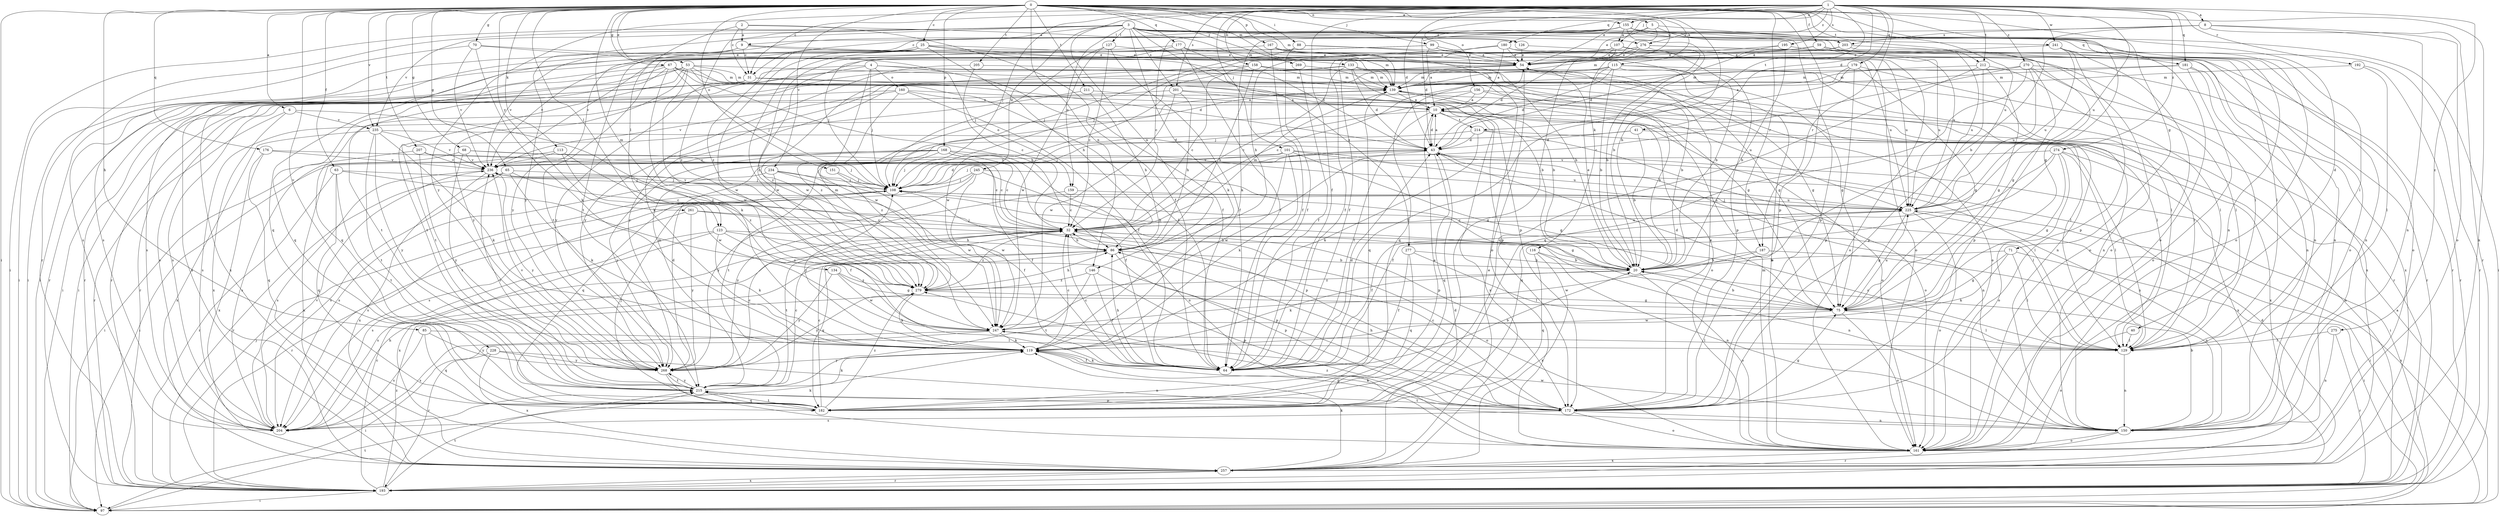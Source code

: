 strict digraph  {
0;
1;
2;
3;
4;
5;
6;
8;
9;
10;
20;
25;
31;
32;
40;
41;
43;
53;
54;
59;
63;
64;
65;
67;
68;
70;
71;
75;
85;
86;
88;
97;
99;
101;
107;
108;
113;
115;
116;
119;
123;
126;
127;
129;
133;
134;
139;
146;
150;
151;
155;
156;
158;
159;
160;
161;
167;
168;
172;
176;
177;
179;
180;
181;
182;
187;
192;
193;
195;
201;
203;
204;
205;
207;
211;
212;
214;
215;
225;
228;
234;
235;
236;
241;
245;
247;
257;
261;
268;
269;
270;
274;
275;
276;
277;
279;
0 -> 5  [label=a];
0 -> 6  [label=a];
0 -> 20  [label=b];
0 -> 25  [label=c];
0 -> 40  [label=d];
0 -> 53  [label=e];
0 -> 59  [label=f];
0 -> 63  [label=f];
0 -> 65  [label=g];
0 -> 67  [label=g];
0 -> 68  [label=g];
0 -> 70  [label=g];
0 -> 71  [label=g];
0 -> 75  [label=g];
0 -> 85  [label=h];
0 -> 88  [label=i];
0 -> 97  [label=i];
0 -> 99  [label=j];
0 -> 113  [label=k];
0 -> 115  [label=k];
0 -> 116  [label=k];
0 -> 123  [label=l];
0 -> 133  [label=m];
0 -> 134  [label=m];
0 -> 139  [label=m];
0 -> 146  [label=n];
0 -> 151  [label=o];
0 -> 155  [label=o];
0 -> 167  [label=p];
0 -> 168  [label=p];
0 -> 172  [label=p];
0 -> 176  [label=q];
0 -> 177  [label=q];
0 -> 187  [label=r];
0 -> 205  [label=t];
0 -> 207  [label=t];
0 -> 211  [label=t];
0 -> 212  [label=t];
0 -> 225  [label=u];
0 -> 228  [label=v];
0 -> 234  [label=v];
0 -> 235  [label=v];
0 -> 257  [label=x];
0 -> 261  [label=y];
0 -> 269  [label=z];
1 -> 8  [label=a];
1 -> 31  [label=c];
1 -> 41  [label=d];
1 -> 43  [label=d];
1 -> 54  [label=e];
1 -> 64  [label=f];
1 -> 101  [label=j];
1 -> 107  [label=j];
1 -> 108  [label=j];
1 -> 146  [label=n];
1 -> 155  [label=o];
1 -> 156  [label=o];
1 -> 158  [label=o];
1 -> 179  [label=q];
1 -> 180  [label=q];
1 -> 181  [label=q];
1 -> 187  [label=r];
1 -> 192  [label=r];
1 -> 195  [label=s];
1 -> 201  [label=s];
1 -> 212  [label=t];
1 -> 214  [label=t];
1 -> 225  [label=u];
1 -> 241  [label=w];
1 -> 268  [label=y];
1 -> 270  [label=z];
1 -> 274  [label=z];
1 -> 275  [label=z];
1 -> 276  [label=z];
2 -> 9  [label=a];
2 -> 31  [label=c];
2 -> 64  [label=f];
2 -> 123  [label=l];
2 -> 126  [label=l];
3 -> 9  [label=a];
3 -> 97  [label=i];
3 -> 119  [label=k];
3 -> 126  [label=l];
3 -> 127  [label=l];
3 -> 129  [label=l];
3 -> 139  [label=m];
3 -> 150  [label=n];
3 -> 159  [label=o];
3 -> 181  [label=q];
3 -> 193  [label=r];
3 -> 201  [label=s];
3 -> 225  [label=u];
3 -> 235  [label=v];
3 -> 241  [label=w];
3 -> 245  [label=w];
3 -> 268  [label=y];
3 -> 276  [label=z];
3 -> 277  [label=z];
3 -> 279  [label=z];
4 -> 75  [label=g];
4 -> 108  [label=j];
4 -> 159  [label=o];
4 -> 160  [label=o];
4 -> 182  [label=q];
4 -> 193  [label=r];
4 -> 247  [label=w];
5 -> 54  [label=e];
5 -> 161  [label=o];
5 -> 182  [label=q];
5 -> 203  [label=s];
5 -> 279  [label=z];
6 -> 193  [label=r];
6 -> 235  [label=v];
6 -> 257  [label=x];
6 -> 279  [label=z];
8 -> 20  [label=b];
8 -> 31  [label=c];
8 -> 150  [label=n];
8 -> 161  [label=o];
8 -> 193  [label=r];
8 -> 203  [label=s];
9 -> 31  [label=c];
9 -> 54  [label=e];
9 -> 225  [label=u];
9 -> 236  [label=v];
9 -> 268  [label=y];
10 -> 43  [label=d];
10 -> 64  [label=f];
10 -> 161  [label=o];
10 -> 204  [label=s];
10 -> 214  [label=t];
10 -> 257  [label=x];
20 -> 54  [label=e];
20 -> 119  [label=k];
20 -> 161  [label=o];
20 -> 279  [label=z];
25 -> 20  [label=b];
25 -> 54  [label=e];
25 -> 86  [label=h];
25 -> 97  [label=i];
25 -> 172  [label=p];
25 -> 182  [label=q];
25 -> 204  [label=s];
25 -> 247  [label=w];
31 -> 43  [label=d];
31 -> 75  [label=g];
31 -> 257  [label=x];
31 -> 268  [label=y];
32 -> 86  [label=h];
32 -> 139  [label=m];
32 -> 150  [label=n];
32 -> 161  [label=o];
32 -> 215  [label=t];
32 -> 225  [label=u];
32 -> 279  [label=z];
40 -> 129  [label=l];
40 -> 161  [label=o];
41 -> 20  [label=b];
41 -> 43  [label=d];
41 -> 108  [label=j];
41 -> 257  [label=x];
43 -> 10  [label=a];
43 -> 97  [label=i];
43 -> 108  [label=j];
43 -> 150  [label=n];
43 -> 182  [label=q];
43 -> 236  [label=v];
53 -> 64  [label=f];
53 -> 97  [label=i];
53 -> 139  [label=m];
53 -> 150  [label=n];
53 -> 172  [label=p];
53 -> 204  [label=s];
53 -> 215  [label=t];
53 -> 247  [label=w];
53 -> 268  [label=y];
54 -> 139  [label=m];
54 -> 161  [label=o];
54 -> 182  [label=q];
54 -> 257  [label=x];
54 -> 268  [label=y];
59 -> 54  [label=e];
59 -> 129  [label=l];
59 -> 161  [label=o];
59 -> 215  [label=t];
59 -> 225  [label=u];
59 -> 279  [label=z];
63 -> 64  [label=f];
63 -> 108  [label=j];
63 -> 182  [label=q];
63 -> 193  [label=r];
63 -> 215  [label=t];
64 -> 20  [label=b];
64 -> 32  [label=c];
64 -> 43  [label=d];
64 -> 86  [label=h];
64 -> 119  [label=k];
65 -> 32  [label=c];
65 -> 108  [label=j];
65 -> 119  [label=k];
65 -> 193  [label=r];
65 -> 204  [label=s];
67 -> 20  [label=b];
67 -> 86  [label=h];
67 -> 108  [label=j];
67 -> 119  [label=k];
67 -> 139  [label=m];
67 -> 182  [label=q];
67 -> 193  [label=r];
67 -> 215  [label=t];
68 -> 32  [label=c];
68 -> 64  [label=f];
68 -> 204  [label=s];
68 -> 215  [label=t];
68 -> 236  [label=v];
70 -> 54  [label=e];
70 -> 64  [label=f];
70 -> 97  [label=i];
70 -> 119  [label=k];
70 -> 236  [label=v];
71 -> 20  [label=b];
71 -> 75  [label=g];
71 -> 97  [label=i];
71 -> 119  [label=k];
71 -> 129  [label=l];
75 -> 20  [label=b];
75 -> 43  [label=d];
75 -> 129  [label=l];
75 -> 161  [label=o];
75 -> 225  [label=u];
75 -> 247  [label=w];
85 -> 129  [label=l];
85 -> 182  [label=q];
85 -> 204  [label=s];
85 -> 268  [label=y];
86 -> 20  [label=b];
86 -> 108  [label=j];
86 -> 172  [label=p];
86 -> 182  [label=q];
86 -> 204  [label=s];
88 -> 54  [label=e];
88 -> 64  [label=f];
88 -> 108  [label=j];
88 -> 161  [label=o];
97 -> 10  [label=a];
97 -> 215  [label=t];
97 -> 225  [label=u];
99 -> 10  [label=a];
99 -> 54  [label=e];
99 -> 172  [label=p];
99 -> 225  [label=u];
99 -> 236  [label=v];
99 -> 247  [label=w];
101 -> 75  [label=g];
101 -> 119  [label=k];
101 -> 150  [label=n];
101 -> 215  [label=t];
101 -> 225  [label=u];
101 -> 236  [label=v];
101 -> 247  [label=w];
107 -> 20  [label=b];
107 -> 43  [label=d];
107 -> 54  [label=e];
107 -> 108  [label=j];
107 -> 150  [label=n];
107 -> 161  [label=o];
107 -> 236  [label=v];
108 -> 43  [label=d];
108 -> 75  [label=g];
108 -> 204  [label=s];
108 -> 225  [label=u];
108 -> 236  [label=v];
113 -> 236  [label=v];
113 -> 247  [label=w];
113 -> 257  [label=x];
113 -> 279  [label=z];
115 -> 20  [label=b];
115 -> 32  [label=c];
115 -> 43  [label=d];
115 -> 75  [label=g];
115 -> 129  [label=l];
115 -> 139  [label=m];
115 -> 161  [label=o];
115 -> 193  [label=r];
116 -> 20  [label=b];
116 -> 150  [label=n];
116 -> 182  [label=q];
116 -> 257  [label=x];
119 -> 32  [label=c];
119 -> 64  [label=f];
119 -> 108  [label=j];
119 -> 172  [label=p];
119 -> 268  [label=y];
123 -> 86  [label=h];
123 -> 119  [label=k];
123 -> 172  [label=p];
123 -> 204  [label=s];
123 -> 257  [label=x];
123 -> 279  [label=z];
126 -> 54  [label=e];
126 -> 161  [label=o];
127 -> 32  [label=c];
127 -> 54  [label=e];
127 -> 64  [label=f];
127 -> 108  [label=j];
127 -> 247  [label=w];
129 -> 32  [label=c];
129 -> 150  [label=n];
133 -> 20  [label=b];
133 -> 32  [label=c];
133 -> 43  [label=d];
133 -> 75  [label=g];
133 -> 97  [label=i];
133 -> 139  [label=m];
133 -> 150  [label=n];
133 -> 247  [label=w];
134 -> 75  [label=g];
134 -> 247  [label=w];
134 -> 268  [label=y];
134 -> 279  [label=z];
139 -> 10  [label=a];
139 -> 129  [label=l];
139 -> 161  [label=o];
139 -> 182  [label=q];
146 -> 64  [label=f];
146 -> 172  [label=p];
146 -> 215  [label=t];
146 -> 279  [label=z];
150 -> 20  [label=b];
150 -> 161  [label=o];
150 -> 193  [label=r];
150 -> 247  [label=w];
151 -> 108  [label=j];
151 -> 247  [label=w];
155 -> 20  [label=b];
155 -> 32  [label=c];
155 -> 43  [label=d];
155 -> 97  [label=i];
155 -> 119  [label=k];
155 -> 161  [label=o];
155 -> 172  [label=p];
155 -> 215  [label=t];
155 -> 107  [label=a];
156 -> 10  [label=a];
156 -> 20  [label=b];
156 -> 108  [label=j];
156 -> 129  [label=l];
156 -> 204  [label=s];
158 -> 20  [label=b];
158 -> 32  [label=c];
158 -> 86  [label=h];
158 -> 139  [label=m];
158 -> 193  [label=r];
158 -> 279  [label=z];
159 -> 32  [label=c];
159 -> 225  [label=u];
159 -> 268  [label=y];
160 -> 10  [label=a];
160 -> 64  [label=f];
160 -> 129  [label=l];
160 -> 193  [label=r];
160 -> 236  [label=v];
160 -> 279  [label=z];
161 -> 139  [label=m];
161 -> 257  [label=x];
161 -> 279  [label=z];
167 -> 54  [label=e];
167 -> 64  [label=f];
167 -> 97  [label=i];
167 -> 139  [label=m];
167 -> 161  [label=o];
168 -> 32  [label=c];
168 -> 64  [label=f];
168 -> 97  [label=i];
168 -> 108  [label=j];
168 -> 129  [label=l];
168 -> 161  [label=o];
168 -> 236  [label=v];
168 -> 268  [label=y];
172 -> 32  [label=c];
172 -> 54  [label=e];
172 -> 75  [label=g];
172 -> 86  [label=h];
172 -> 119  [label=k];
172 -> 150  [label=n];
172 -> 161  [label=o];
172 -> 204  [label=s];
172 -> 215  [label=t];
176 -> 108  [label=j];
176 -> 182  [label=q];
176 -> 236  [label=v];
176 -> 257  [label=x];
177 -> 43  [label=d];
177 -> 54  [label=e];
177 -> 64  [label=f];
177 -> 108  [label=j];
177 -> 247  [label=w];
179 -> 10  [label=a];
179 -> 64  [label=f];
179 -> 75  [label=g];
179 -> 129  [label=l];
179 -> 139  [label=m];
179 -> 172  [label=p];
180 -> 10  [label=a];
180 -> 54  [label=e];
180 -> 64  [label=f];
180 -> 86  [label=h];
180 -> 129  [label=l];
180 -> 193  [label=r];
181 -> 139  [label=m];
181 -> 150  [label=n];
181 -> 161  [label=o];
181 -> 257  [label=x];
181 -> 268  [label=y];
182 -> 10  [label=a];
182 -> 32  [label=c];
182 -> 108  [label=j];
182 -> 215  [label=t];
182 -> 279  [label=z];
187 -> 20  [label=b];
187 -> 150  [label=n];
187 -> 247  [label=w];
192 -> 129  [label=l];
192 -> 139  [label=m];
192 -> 193  [label=r];
193 -> 10  [label=a];
193 -> 32  [label=c];
193 -> 43  [label=d];
193 -> 97  [label=i];
193 -> 108  [label=j];
193 -> 215  [label=t];
193 -> 257  [label=x];
193 -> 279  [label=z];
195 -> 20  [label=b];
195 -> 43  [label=d];
195 -> 54  [label=e];
195 -> 161  [label=o];
201 -> 10  [label=a];
201 -> 86  [label=h];
201 -> 204  [label=s];
201 -> 225  [label=u];
201 -> 247  [label=w];
203 -> 54  [label=e];
203 -> 75  [label=g];
203 -> 204  [label=s];
203 -> 225  [label=u];
204 -> 86  [label=h];
204 -> 119  [label=k];
204 -> 236  [label=v];
205 -> 32  [label=c];
205 -> 119  [label=k];
205 -> 139  [label=m];
207 -> 32  [label=c];
207 -> 97  [label=i];
207 -> 236  [label=v];
207 -> 268  [label=y];
211 -> 10  [label=a];
211 -> 86  [label=h];
211 -> 215  [label=t];
212 -> 75  [label=g];
212 -> 129  [label=l];
212 -> 139  [label=m];
212 -> 172  [label=p];
212 -> 182  [label=q];
214 -> 43  [label=d];
214 -> 119  [label=k];
214 -> 129  [label=l];
214 -> 161  [label=o];
214 -> 279  [label=z];
215 -> 32  [label=c];
215 -> 119  [label=k];
215 -> 139  [label=m];
215 -> 172  [label=p];
215 -> 182  [label=q];
215 -> 236  [label=v];
215 -> 268  [label=y];
225 -> 32  [label=c];
225 -> 64  [label=f];
225 -> 75  [label=g];
225 -> 97  [label=i];
225 -> 108  [label=j];
225 -> 161  [label=o];
228 -> 97  [label=i];
228 -> 150  [label=n];
228 -> 257  [label=x];
228 -> 268  [label=y];
234 -> 20  [label=b];
234 -> 64  [label=f];
234 -> 108  [label=j];
234 -> 182  [label=q];
234 -> 204  [label=s];
235 -> 43  [label=d];
235 -> 119  [label=k];
235 -> 215  [label=t];
235 -> 236  [label=v];
235 -> 257  [label=x];
235 -> 268  [label=y];
236 -> 108  [label=j];
236 -> 172  [label=p];
236 -> 204  [label=s];
236 -> 257  [label=x];
236 -> 268  [label=y];
241 -> 54  [label=e];
241 -> 150  [label=n];
241 -> 161  [label=o];
241 -> 172  [label=p];
241 -> 225  [label=u];
245 -> 108  [label=j];
245 -> 129  [label=l];
245 -> 172  [label=p];
245 -> 204  [label=s];
245 -> 247  [label=w];
245 -> 268  [label=y];
247 -> 119  [label=k];
247 -> 129  [label=l];
247 -> 193  [label=r];
247 -> 204  [label=s];
257 -> 43  [label=d];
257 -> 54  [label=e];
257 -> 119  [label=k];
257 -> 193  [label=r];
261 -> 20  [label=b];
261 -> 32  [label=c];
261 -> 193  [label=r];
261 -> 268  [label=y];
268 -> 32  [label=c];
268 -> 43  [label=d];
268 -> 161  [label=o];
268 -> 215  [label=t];
268 -> 236  [label=v];
269 -> 64  [label=f];
269 -> 139  [label=m];
270 -> 32  [label=c];
270 -> 139  [label=m];
270 -> 172  [label=p];
270 -> 182  [label=q];
270 -> 193  [label=r];
270 -> 225  [label=u];
270 -> 257  [label=x];
274 -> 64  [label=f];
274 -> 75  [label=g];
274 -> 129  [label=l];
274 -> 161  [label=o];
274 -> 182  [label=q];
274 -> 236  [label=v];
274 -> 257  [label=x];
275 -> 129  [label=l];
275 -> 150  [label=n];
275 -> 193  [label=r];
276 -> 20  [label=b];
276 -> 54  [label=e];
276 -> 64  [label=f];
276 -> 139  [label=m];
276 -> 150  [label=n];
276 -> 193  [label=r];
277 -> 20  [label=b];
277 -> 64  [label=f];
277 -> 129  [label=l];
277 -> 182  [label=q];
279 -> 75  [label=g];
279 -> 86  [label=h];
279 -> 119  [label=k];
279 -> 139  [label=m];
279 -> 268  [label=y];
}
